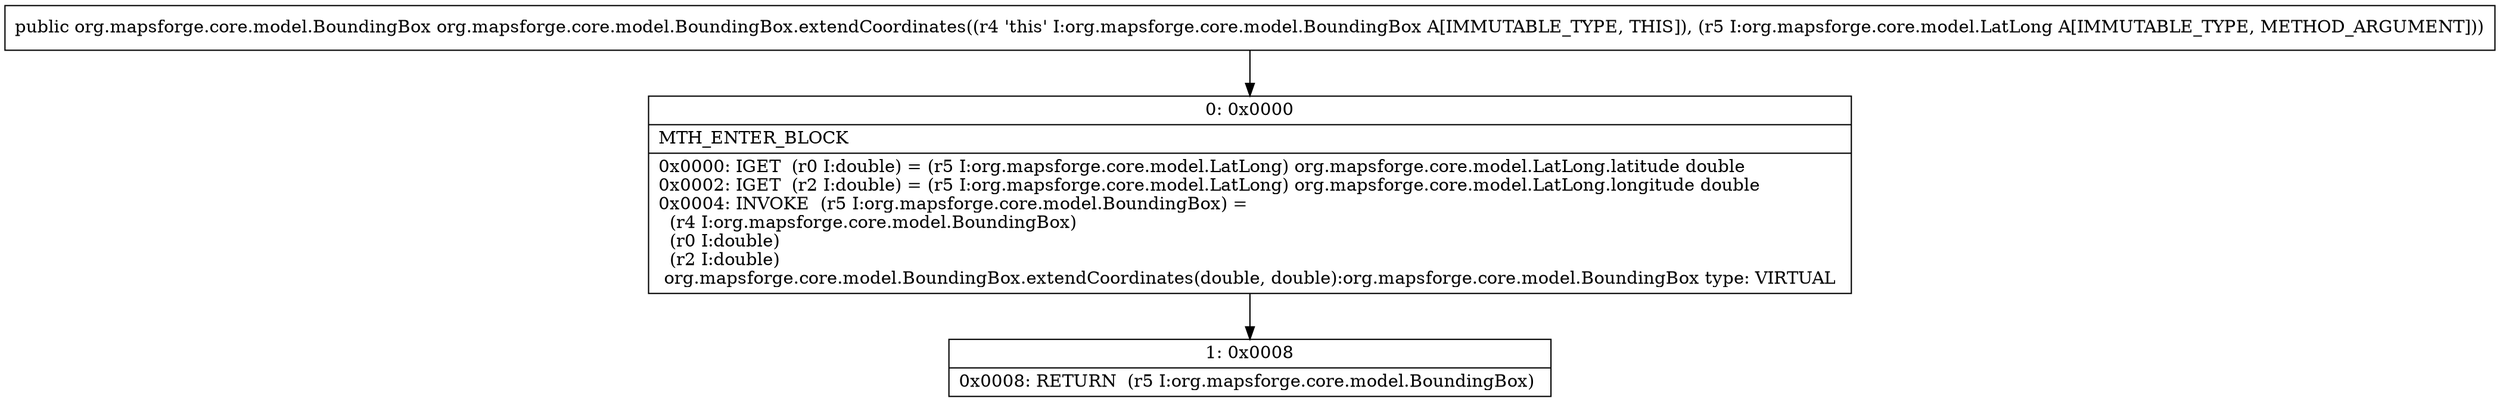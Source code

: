 digraph "CFG fororg.mapsforge.core.model.BoundingBox.extendCoordinates(Lorg\/mapsforge\/core\/model\/LatLong;)Lorg\/mapsforge\/core\/model\/BoundingBox;" {
Node_0 [shape=record,label="{0\:\ 0x0000|MTH_ENTER_BLOCK\l|0x0000: IGET  (r0 I:double) = (r5 I:org.mapsforge.core.model.LatLong) org.mapsforge.core.model.LatLong.latitude double \l0x0002: IGET  (r2 I:double) = (r5 I:org.mapsforge.core.model.LatLong) org.mapsforge.core.model.LatLong.longitude double \l0x0004: INVOKE  (r5 I:org.mapsforge.core.model.BoundingBox) = \l  (r4 I:org.mapsforge.core.model.BoundingBox)\l  (r0 I:double)\l  (r2 I:double)\l org.mapsforge.core.model.BoundingBox.extendCoordinates(double, double):org.mapsforge.core.model.BoundingBox type: VIRTUAL \l}"];
Node_1 [shape=record,label="{1\:\ 0x0008|0x0008: RETURN  (r5 I:org.mapsforge.core.model.BoundingBox) \l}"];
MethodNode[shape=record,label="{public org.mapsforge.core.model.BoundingBox org.mapsforge.core.model.BoundingBox.extendCoordinates((r4 'this' I:org.mapsforge.core.model.BoundingBox A[IMMUTABLE_TYPE, THIS]), (r5 I:org.mapsforge.core.model.LatLong A[IMMUTABLE_TYPE, METHOD_ARGUMENT])) }"];
MethodNode -> Node_0;
Node_0 -> Node_1;
}

